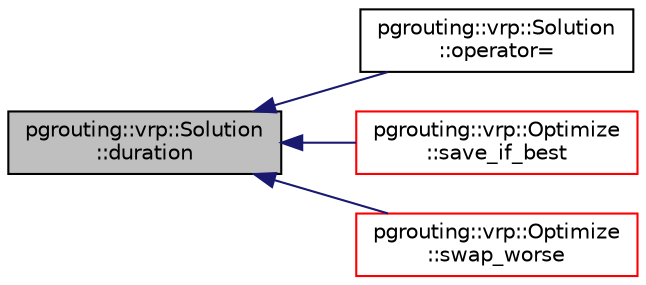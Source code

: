 digraph "pgrouting::vrp::Solution::duration"
{
  edge [fontname="Helvetica",fontsize="10",labelfontname="Helvetica",labelfontsize="10"];
  node [fontname="Helvetica",fontsize="10",shape=record];
  rankdir="LR";
  Node1 [label="pgrouting::vrp::Solution\l::duration",height=0.2,width=0.4,color="black", fillcolor="grey75", style="filled", fontcolor="black"];
  Node1 -> Node2 [dir="back",color="midnightblue",fontsize="10",style="solid",fontname="Helvetica"];
  Node2 [label="pgrouting::vrp::Solution\l::operator=",height=0.2,width=0.4,color="black", fillcolor="white", style="filled",URL="$classpgrouting_1_1vrp_1_1Solution.html#ab21af677ebe47f2fcfee71e93ab30ed3"];
  Node1 -> Node3 [dir="back",color="midnightblue",fontsize="10",style="solid",fontname="Helvetica"];
  Node3 [label="pgrouting::vrp::Optimize\l::save_if_best",height=0.2,width=0.4,color="red", fillcolor="white", style="filled",URL="$classpgrouting_1_1vrp_1_1Optimize.html#a566ff61efd9b90653451236317ffa16f"];
  Node1 -> Node4 [dir="back",color="midnightblue",fontsize="10",style="solid",fontname="Helvetica"];
  Node4 [label="pgrouting::vrp::Optimize\l::swap_worse",height=0.2,width=0.4,color="red", fillcolor="white", style="filled",URL="$classpgrouting_1_1vrp_1_1Optimize.html#a39173d526079577d40c59371bcfcc680"];
}
